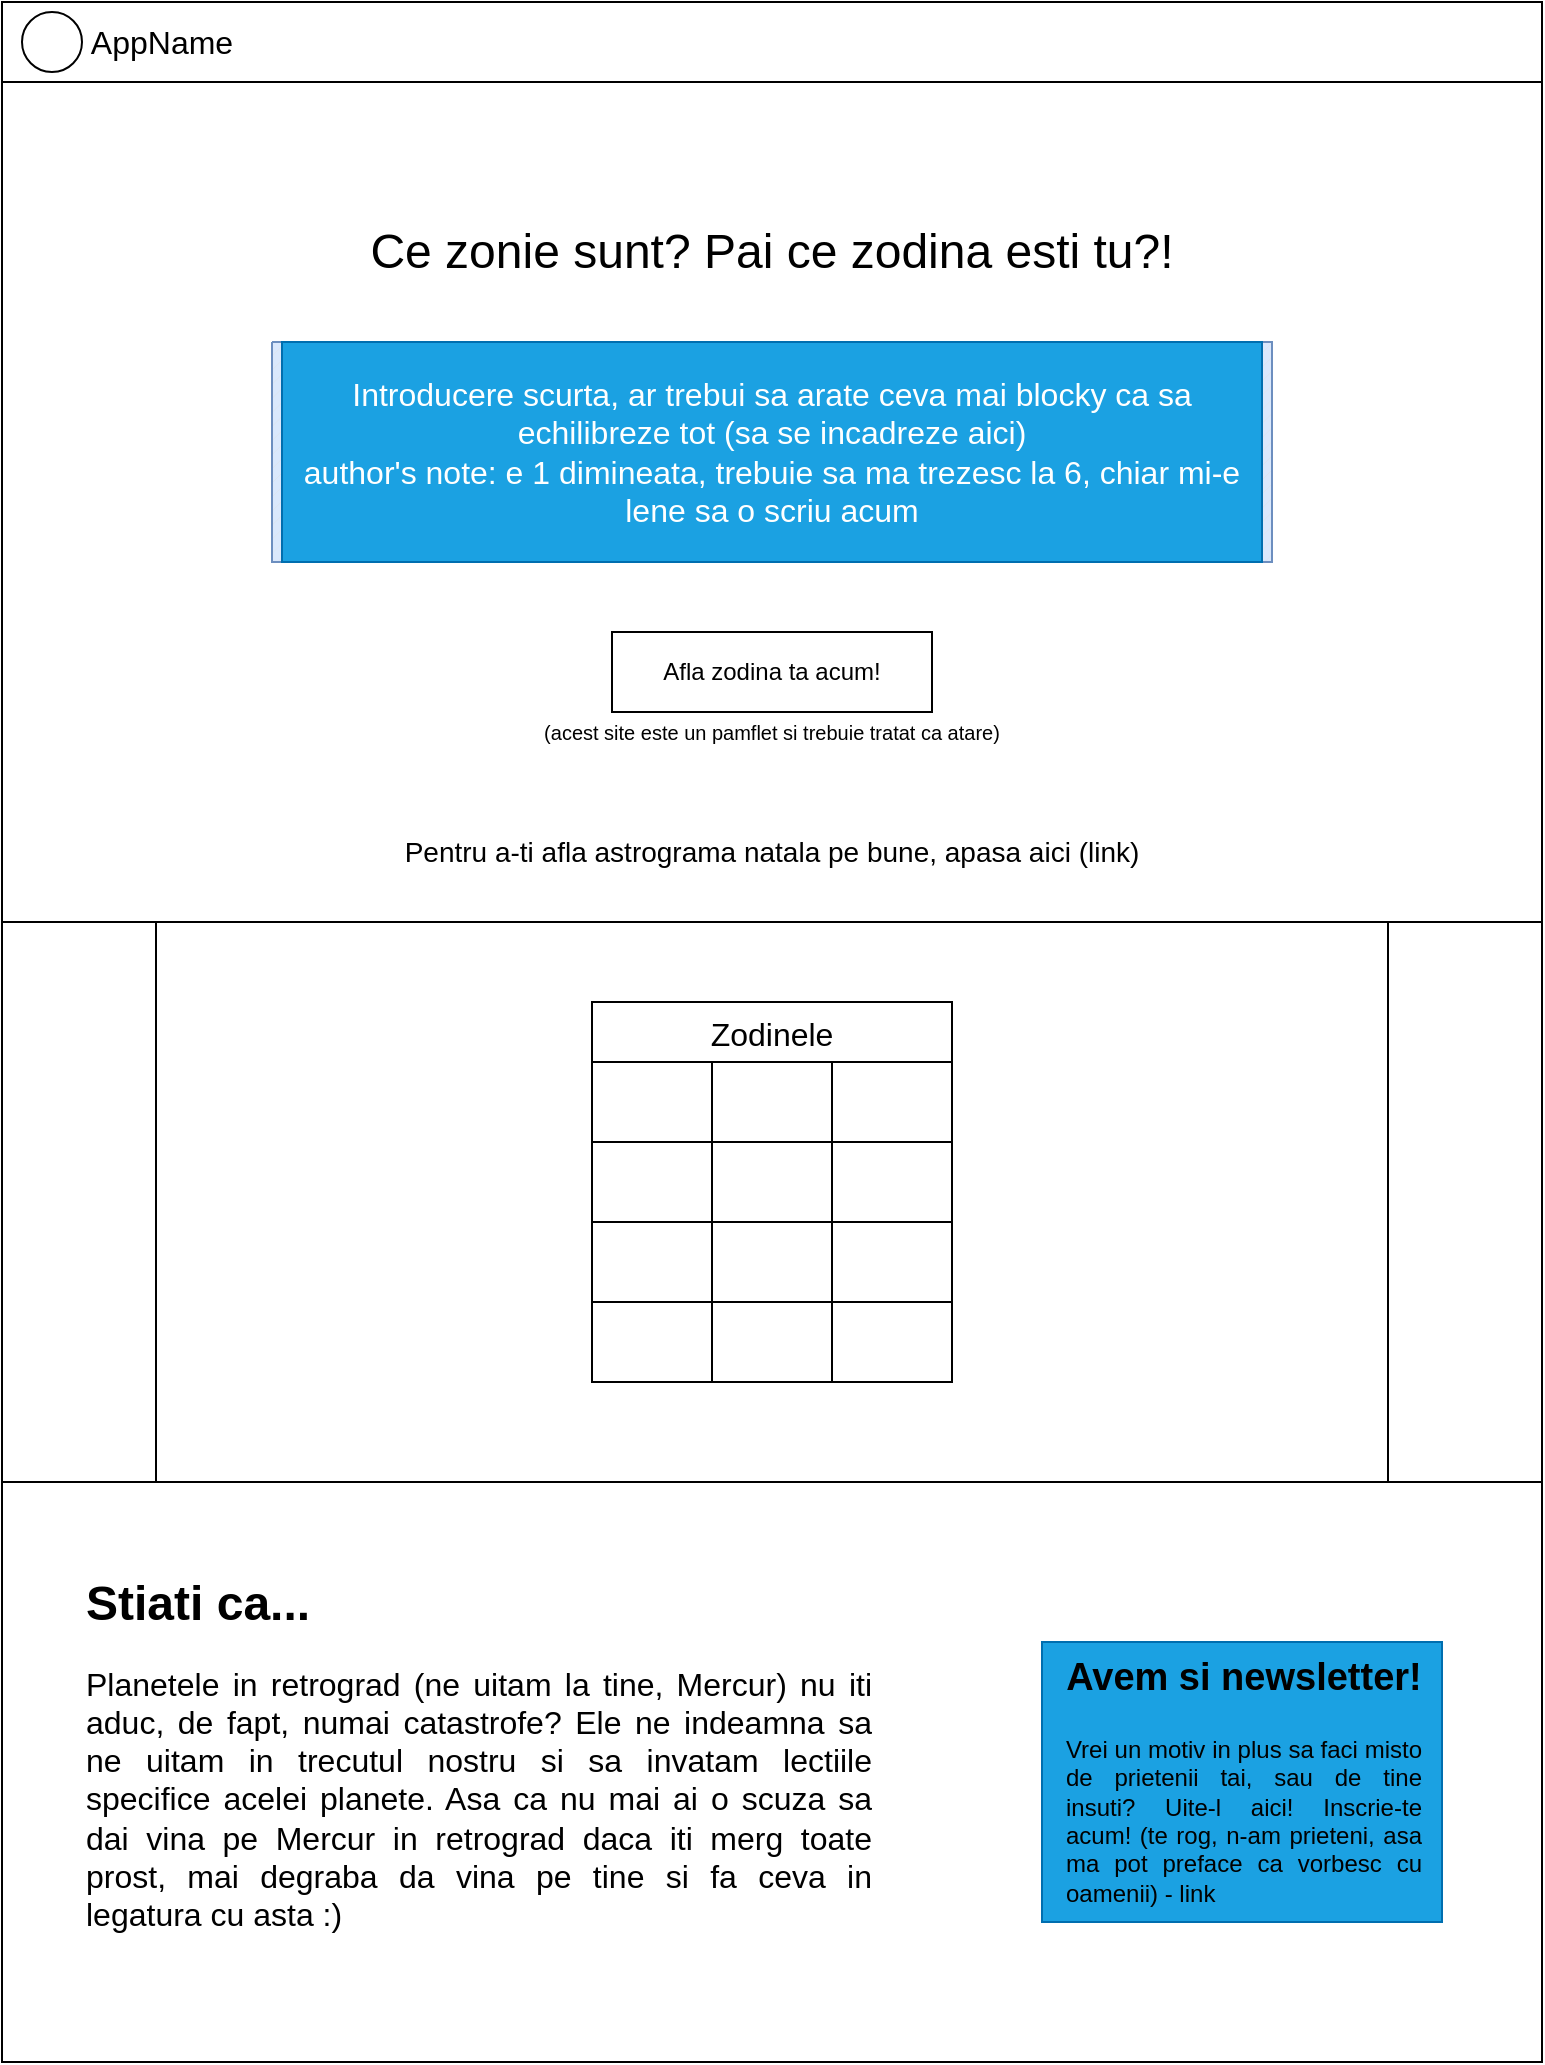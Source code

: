 <mxfile version="24.7.17">
  <diagram name="Page-1" id="fZDiD9eq-W5Gjl6CS6La">
    <mxGraphModel dx="1050" dy="669" grid="1" gridSize="10" guides="1" tooltips="1" connect="1" arrows="1" fold="1" page="1" pageScale="1" pageWidth="850" pageHeight="1100" math="0" shadow="0">
      <root>
        <mxCell id="0" />
        <mxCell id="1" parent="0" />
        <mxCell id="usyTo0WFLVF-X0Fxhz-0-1" value="" style="rounded=0;whiteSpace=wrap;html=1;" parent="1" vertex="1">
          <mxGeometry x="40" y="40" width="770" height="1030" as="geometry" />
        </mxCell>
        <mxCell id="usyTo0WFLVF-X0Fxhz-0-2" value="" style="rounded=0;whiteSpace=wrap;html=1;" parent="1" vertex="1">
          <mxGeometry x="40" y="40" width="770" height="40" as="geometry" />
        </mxCell>
        <mxCell id="usyTo0WFLVF-X0Fxhz-0-3" value="&lt;font style=&quot;font-size: 16px;&quot;&gt;AppName&lt;/font&gt;" style="text;html=1;align=center;verticalAlign=middle;whiteSpace=wrap;rounded=0;" parent="1" vertex="1">
          <mxGeometry x="60" y="45" width="120" height="30" as="geometry" />
        </mxCell>
        <mxCell id="usyTo0WFLVF-X0Fxhz-0-4" value="&lt;font style=&quot;font-size: 24px;&quot;&gt;Ce zonie sunt? Pai ce zodina esti tu?!&lt;/font&gt;" style="text;html=1;align=center;verticalAlign=middle;whiteSpace=wrap;rounded=0;" parent="1" vertex="1">
          <mxGeometry x="210" y="120" width="430" height="90" as="geometry" />
        </mxCell>
        <mxCell id="usyTo0WFLVF-X0Fxhz-0-5" value="" style="rounded=0;whiteSpace=wrap;html=1;" parent="1" vertex="1">
          <mxGeometry x="345" y="355" width="160" height="40" as="geometry" />
        </mxCell>
        <mxCell id="usyTo0WFLVF-X0Fxhz-0-11" value="" style="verticalLabelPosition=bottom;verticalAlign=top;html=1;shape=mxgraph.basic.patternFillRect;fillStyle=diag;step=5;fillStrokeWidth=0.2;fillStrokeColor=#dddddd;fillColor=#dae8fc;strokeColor=#6c8ebf;" parent="1" vertex="1">
          <mxGeometry x="175" y="210" width="500" height="110" as="geometry" />
        </mxCell>
        <mxCell id="usyTo0WFLVF-X0Fxhz-0-6" value="&lt;font style=&quot;font-size: 16px;&quot;&gt;Introducere scurta, ar trebui sa arate ceva mai blocky ca sa echilibreze tot (sa se incadreze aici)&lt;/font&gt;&lt;div&gt;&lt;span style=&quot;font-size: 16px;&quot;&gt;author&#39;s note: e 1 dimineata, trebuie sa ma trezesc la 6, chiar mi-e lene sa o scriu acum&lt;/span&gt;&lt;/div&gt;" style="text;html=1;align=center;verticalAlign=middle;whiteSpace=wrap;rounded=0;fillColor=#1ba1e2;fontColor=#ffffff;strokeColor=#006EAF;" parent="1" vertex="1">
          <mxGeometry x="180" y="210" width="490" height="110" as="geometry" />
        </mxCell>
        <mxCell id="usyTo0WFLVF-X0Fxhz-0-8" value="Afla zodina ta acum!" style="text;html=1;align=center;verticalAlign=middle;whiteSpace=wrap;rounded=0;" parent="1" vertex="1">
          <mxGeometry x="345" y="360" width="160" height="30" as="geometry" />
        </mxCell>
        <mxCell id="usyTo0WFLVF-X0Fxhz-0-9" value="&lt;font style=&quot;font-size: 10px;&quot;&gt;(acest site este un pamflet si trebuie tratat ca atare)&lt;/font&gt;" style="text;html=1;align=center;verticalAlign=middle;whiteSpace=wrap;rounded=0;" parent="1" vertex="1">
          <mxGeometry x="280" y="390" width="290" height="30" as="geometry" />
        </mxCell>
        <mxCell id="usyTo0WFLVF-X0Fxhz-0-15" value="" style="ellipse;whiteSpace=wrap;html=1;aspect=fixed;" parent="1" vertex="1">
          <mxGeometry x="50" y="45" width="30" height="30" as="geometry" />
        </mxCell>
        <mxCell id="usyTo0WFLVF-X0Fxhz-0-16" value="" style="shape=process;whiteSpace=wrap;html=1;backgroundOutline=1;" parent="1" vertex="1">
          <mxGeometry x="40" y="500" width="770" height="280" as="geometry" />
        </mxCell>
        <mxCell id="usyTo0WFLVF-X0Fxhz-0-18" value="&lt;font style=&quot;font-size: 14px;&quot;&gt;Pentru a-ti afla astrograma natala pe bune, apasa aici (link)&lt;/font&gt;" style="text;html=1;align=center;verticalAlign=middle;whiteSpace=wrap;rounded=0;" parent="1" vertex="1">
          <mxGeometry x="230" y="450" width="390" height="30" as="geometry" />
        </mxCell>
        <mxCell id="usyTo0WFLVF-X0Fxhz-0-19" value="Zodinele" style="shape=table;startSize=30;container=1;collapsible=0;childLayout=tableLayout;strokeColor=default;fontSize=16;" parent="1" vertex="1">
          <mxGeometry x="335" y="540" width="180" height="150" as="geometry" />
        </mxCell>
        <mxCell id="usyTo0WFLVF-X0Fxhz-0-20" value="" style="shape=tableRow;horizontal=0;startSize=0;swimlaneHead=0;swimlaneBody=0;strokeColor=inherit;top=0;left=0;bottom=0;right=0;collapsible=0;dropTarget=0;fillColor=none;points=[[0,0.5],[1,0.5]];portConstraint=eastwest;fontSize=16;" parent="usyTo0WFLVF-X0Fxhz-0-19" vertex="1">
          <mxGeometry y="30" width="180" height="40" as="geometry" />
        </mxCell>
        <mxCell id="usyTo0WFLVF-X0Fxhz-0-21" value="" style="shape=partialRectangle;html=1;whiteSpace=wrap;connectable=0;strokeColor=inherit;overflow=hidden;fillColor=none;top=0;left=0;bottom=0;right=0;pointerEvents=1;fontSize=16;" parent="usyTo0WFLVF-X0Fxhz-0-20" vertex="1">
          <mxGeometry width="60" height="40" as="geometry">
            <mxRectangle width="60" height="40" as="alternateBounds" />
          </mxGeometry>
        </mxCell>
        <mxCell id="usyTo0WFLVF-X0Fxhz-0-22" value="" style="shape=partialRectangle;html=1;whiteSpace=wrap;connectable=0;strokeColor=inherit;overflow=hidden;fillColor=none;top=0;left=0;bottom=0;right=0;pointerEvents=1;fontSize=16;" parent="usyTo0WFLVF-X0Fxhz-0-20" vertex="1">
          <mxGeometry x="60" width="60" height="40" as="geometry">
            <mxRectangle width="60" height="40" as="alternateBounds" />
          </mxGeometry>
        </mxCell>
        <mxCell id="usyTo0WFLVF-X0Fxhz-0-23" value="" style="shape=partialRectangle;html=1;whiteSpace=wrap;connectable=0;strokeColor=inherit;overflow=hidden;fillColor=none;top=0;left=0;bottom=0;right=0;pointerEvents=1;fontSize=16;" parent="usyTo0WFLVF-X0Fxhz-0-20" vertex="1">
          <mxGeometry x="120" width="60" height="40" as="geometry">
            <mxRectangle width="60" height="40" as="alternateBounds" />
          </mxGeometry>
        </mxCell>
        <mxCell id="usyTo0WFLVF-X0Fxhz-0-24" value="" style="shape=tableRow;horizontal=0;startSize=0;swimlaneHead=0;swimlaneBody=0;strokeColor=inherit;top=0;left=0;bottom=0;right=0;collapsible=0;dropTarget=0;fillColor=none;points=[[0,0.5],[1,0.5]];portConstraint=eastwest;fontSize=16;" parent="usyTo0WFLVF-X0Fxhz-0-19" vertex="1">
          <mxGeometry y="70" width="180" height="40" as="geometry" />
        </mxCell>
        <mxCell id="usyTo0WFLVF-X0Fxhz-0-25" value="" style="shape=partialRectangle;html=1;whiteSpace=wrap;connectable=0;strokeColor=inherit;overflow=hidden;fillColor=none;top=0;left=0;bottom=0;right=0;pointerEvents=1;fontSize=16;" parent="usyTo0WFLVF-X0Fxhz-0-24" vertex="1">
          <mxGeometry width="60" height="40" as="geometry">
            <mxRectangle width="60" height="40" as="alternateBounds" />
          </mxGeometry>
        </mxCell>
        <mxCell id="usyTo0WFLVF-X0Fxhz-0-26" value="" style="shape=partialRectangle;html=1;whiteSpace=wrap;connectable=0;strokeColor=inherit;overflow=hidden;fillColor=none;top=0;left=0;bottom=0;right=0;pointerEvents=1;fontSize=16;" parent="usyTo0WFLVF-X0Fxhz-0-24" vertex="1">
          <mxGeometry x="60" width="60" height="40" as="geometry">
            <mxRectangle width="60" height="40" as="alternateBounds" />
          </mxGeometry>
        </mxCell>
        <mxCell id="usyTo0WFLVF-X0Fxhz-0-27" value="" style="shape=partialRectangle;html=1;whiteSpace=wrap;connectable=0;strokeColor=inherit;overflow=hidden;fillColor=none;top=0;left=0;bottom=0;right=0;pointerEvents=1;fontSize=16;" parent="usyTo0WFLVF-X0Fxhz-0-24" vertex="1">
          <mxGeometry x="120" width="60" height="40" as="geometry">
            <mxRectangle width="60" height="40" as="alternateBounds" />
          </mxGeometry>
        </mxCell>
        <mxCell id="usyTo0WFLVF-X0Fxhz-0-28" value="" style="shape=tableRow;horizontal=0;startSize=0;swimlaneHead=0;swimlaneBody=0;strokeColor=inherit;top=0;left=0;bottom=0;right=0;collapsible=0;dropTarget=0;fillColor=none;points=[[0,0.5],[1,0.5]];portConstraint=eastwest;fontSize=16;" parent="usyTo0WFLVF-X0Fxhz-0-19" vertex="1">
          <mxGeometry y="110" width="180" height="40" as="geometry" />
        </mxCell>
        <mxCell id="usyTo0WFLVF-X0Fxhz-0-29" value="" style="shape=partialRectangle;html=1;whiteSpace=wrap;connectable=0;strokeColor=inherit;overflow=hidden;fillColor=none;top=0;left=0;bottom=0;right=0;pointerEvents=1;fontSize=16;" parent="usyTo0WFLVF-X0Fxhz-0-28" vertex="1">
          <mxGeometry width="60" height="40" as="geometry">
            <mxRectangle width="60" height="40" as="alternateBounds" />
          </mxGeometry>
        </mxCell>
        <mxCell id="usyTo0WFLVF-X0Fxhz-0-30" value="" style="shape=partialRectangle;html=1;whiteSpace=wrap;connectable=0;strokeColor=inherit;overflow=hidden;fillColor=none;top=0;left=0;bottom=0;right=0;pointerEvents=1;fontSize=16;" parent="usyTo0WFLVF-X0Fxhz-0-28" vertex="1">
          <mxGeometry x="60" width="60" height="40" as="geometry">
            <mxRectangle width="60" height="40" as="alternateBounds" />
          </mxGeometry>
        </mxCell>
        <mxCell id="usyTo0WFLVF-X0Fxhz-0-31" value="" style="shape=partialRectangle;html=1;whiteSpace=wrap;connectable=0;strokeColor=inherit;overflow=hidden;fillColor=none;top=0;left=0;bottom=0;right=0;pointerEvents=1;fontSize=16;" parent="usyTo0WFLVF-X0Fxhz-0-28" vertex="1">
          <mxGeometry x="120" width="60" height="40" as="geometry">
            <mxRectangle width="60" height="40" as="alternateBounds" />
          </mxGeometry>
        </mxCell>
        <mxCell id="usyTo0WFLVF-X0Fxhz-0-32" value="" style="shape=tableRow;horizontal=0;startSize=0;swimlaneHead=0;swimlaneBody=0;strokeColor=inherit;top=0;left=0;bottom=0;right=0;collapsible=0;dropTarget=0;fillColor=none;points=[[0,0.5],[1,0.5]];portConstraint=eastwest;fontSize=16;" parent="1" vertex="1">
          <mxGeometry x="335" y="700" width="180" height="40" as="geometry" />
        </mxCell>
        <mxCell id="usyTo0WFLVF-X0Fxhz-0-33" value="" style="shape=partialRectangle;html=1;whiteSpace=wrap;connectable=0;strokeColor=default;overflow=hidden;fillColor=default;top=0;left=0;bottom=0;right=0;pointerEvents=1;fontSize=16;" parent="usyTo0WFLVF-X0Fxhz-0-32" vertex="1">
          <mxGeometry width="60" height="40" as="geometry">
            <mxRectangle width="60" height="40" as="alternateBounds" />
          </mxGeometry>
        </mxCell>
        <mxCell id="usyTo0WFLVF-X0Fxhz-0-35" value="" style="shape=partialRectangle;html=1;whiteSpace=wrap;connectable=0;strokeColor=default;overflow=hidden;fillColor=default;top=0;left=0;bottom=0;right=0;pointerEvents=1;fontSize=16;" parent="usyTo0WFLVF-X0Fxhz-0-32" vertex="1">
          <mxGeometry x="120" width="60" height="40" as="geometry">
            <mxRectangle width="60" height="40" as="alternateBounds" />
          </mxGeometry>
        </mxCell>
        <mxCell id="usyTo0WFLVF-X0Fxhz-0-36" value="" style="shape=table;startSize=0;container=1;collapsible=0;childLayout=tableLayout;fontSize=16;columnLines=1;rowLines=0;" parent="1" vertex="1">
          <mxGeometry x="335" y="690" width="180" height="40" as="geometry" />
        </mxCell>
        <mxCell id="usyTo0WFLVF-X0Fxhz-0-37" value="" style="shape=tableRow;horizontal=0;startSize=0;swimlaneHead=0;swimlaneBody=0;strokeColor=inherit;top=0;left=0;bottom=0;right=0;collapsible=0;dropTarget=0;fillColor=none;points=[[0,0.5],[1,0.5]];portConstraint=eastwest;fontSize=16;" parent="usyTo0WFLVF-X0Fxhz-0-36" vertex="1">
          <mxGeometry width="180" height="12" as="geometry" />
        </mxCell>
        <mxCell id="usyTo0WFLVF-X0Fxhz-0-38" value="" style="shape=partialRectangle;html=1;whiteSpace=wrap;connectable=0;strokeColor=inherit;overflow=hidden;fillColor=none;top=0;left=0;bottom=0;right=0;pointerEvents=1;fontSize=16;" parent="usyTo0WFLVF-X0Fxhz-0-37" vertex="1">
          <mxGeometry width="60" height="12" as="geometry">
            <mxRectangle width="60" height="12" as="alternateBounds" />
          </mxGeometry>
        </mxCell>
        <mxCell id="usyTo0WFLVF-X0Fxhz-0-39" value="" style="shape=partialRectangle;html=1;whiteSpace=wrap;connectable=0;strokeColor=inherit;overflow=hidden;fillColor=none;top=0;left=0;bottom=0;right=0;pointerEvents=1;fontSize=16;" parent="usyTo0WFLVF-X0Fxhz-0-37" vertex="1">
          <mxGeometry x="60" width="60" height="12" as="geometry">
            <mxRectangle width="60" height="12" as="alternateBounds" />
          </mxGeometry>
        </mxCell>
        <mxCell id="usyTo0WFLVF-X0Fxhz-0-40" value="" style="shape=partialRectangle;html=1;whiteSpace=wrap;connectable=0;strokeColor=inherit;overflow=hidden;fillColor=none;top=0;left=0;bottom=0;right=0;pointerEvents=1;fontSize=16;" parent="usyTo0WFLVF-X0Fxhz-0-37" vertex="1">
          <mxGeometry x="120" width="60" height="12" as="geometry">
            <mxRectangle width="60" height="12" as="alternateBounds" />
          </mxGeometry>
        </mxCell>
        <mxCell id="usyTo0WFLVF-X0Fxhz-0-41" value="" style="shape=tableRow;horizontal=0;startSize=0;swimlaneHead=0;swimlaneBody=0;strokeColor=inherit;top=0;left=0;bottom=0;right=0;collapsible=0;dropTarget=0;fillColor=none;points=[[0,0.5],[1,0.5]];portConstraint=eastwest;fontSize=16;" parent="usyTo0WFLVF-X0Fxhz-0-36" vertex="1">
          <mxGeometry y="12" width="180" height="16" as="geometry" />
        </mxCell>
        <mxCell id="usyTo0WFLVF-X0Fxhz-0-42" value="" style="shape=partialRectangle;html=1;whiteSpace=wrap;connectable=0;strokeColor=inherit;overflow=hidden;fillColor=none;top=0;left=0;bottom=0;right=0;pointerEvents=1;fontSize=16;" parent="usyTo0WFLVF-X0Fxhz-0-41" vertex="1">
          <mxGeometry width="60" height="16" as="geometry">
            <mxRectangle width="60" height="16" as="alternateBounds" />
          </mxGeometry>
        </mxCell>
        <mxCell id="usyTo0WFLVF-X0Fxhz-0-43" value="" style="shape=partialRectangle;html=1;whiteSpace=wrap;connectable=0;strokeColor=inherit;overflow=hidden;fillColor=none;top=0;left=0;bottom=0;right=0;pointerEvents=1;fontSize=16;" parent="usyTo0WFLVF-X0Fxhz-0-41" vertex="1">
          <mxGeometry x="60" width="60" height="16" as="geometry">
            <mxRectangle width="60" height="16" as="alternateBounds" />
          </mxGeometry>
        </mxCell>
        <mxCell id="usyTo0WFLVF-X0Fxhz-0-44" value="" style="shape=partialRectangle;html=1;whiteSpace=wrap;connectable=0;strokeColor=inherit;overflow=hidden;fillColor=none;top=0;left=0;bottom=0;right=0;pointerEvents=1;fontSize=16;" parent="usyTo0WFLVF-X0Fxhz-0-41" vertex="1">
          <mxGeometry x="120" width="60" height="16" as="geometry">
            <mxRectangle width="60" height="16" as="alternateBounds" />
          </mxGeometry>
        </mxCell>
        <mxCell id="usyTo0WFLVF-X0Fxhz-0-45" value="" style="shape=tableRow;horizontal=0;startSize=0;swimlaneHead=0;swimlaneBody=0;strokeColor=inherit;top=0;left=0;bottom=0;right=0;collapsible=0;dropTarget=0;fillColor=none;points=[[0,0.5],[1,0.5]];portConstraint=eastwest;fontSize=16;" parent="usyTo0WFLVF-X0Fxhz-0-36" vertex="1">
          <mxGeometry y="28" width="180" height="12" as="geometry" />
        </mxCell>
        <mxCell id="usyTo0WFLVF-X0Fxhz-0-46" value="" style="shape=partialRectangle;html=1;whiteSpace=wrap;connectable=0;strokeColor=inherit;overflow=hidden;fillColor=none;top=0;left=0;bottom=0;right=0;pointerEvents=1;fontSize=16;" parent="usyTo0WFLVF-X0Fxhz-0-45" vertex="1">
          <mxGeometry width="60" height="12" as="geometry">
            <mxRectangle width="60" height="12" as="alternateBounds" />
          </mxGeometry>
        </mxCell>
        <mxCell id="usyTo0WFLVF-X0Fxhz-0-47" value="" style="shape=partialRectangle;html=1;whiteSpace=wrap;connectable=0;strokeColor=inherit;overflow=hidden;fillColor=none;top=0;left=0;bottom=0;right=0;pointerEvents=1;fontSize=16;" parent="usyTo0WFLVF-X0Fxhz-0-45" vertex="1">
          <mxGeometry x="60" width="60" height="12" as="geometry">
            <mxRectangle width="60" height="12" as="alternateBounds" />
          </mxGeometry>
        </mxCell>
        <mxCell id="usyTo0WFLVF-X0Fxhz-0-48" value="" style="shape=partialRectangle;html=1;whiteSpace=wrap;connectable=0;strokeColor=inherit;overflow=hidden;fillColor=none;top=0;left=0;bottom=0;right=0;pointerEvents=1;fontSize=16;" parent="usyTo0WFLVF-X0Fxhz-0-45" vertex="1">
          <mxGeometry x="120" width="60" height="12" as="geometry">
            <mxRectangle width="60" height="12" as="alternateBounds" />
          </mxGeometry>
        </mxCell>
        <mxCell id="usyTo0WFLVF-X0Fxhz-0-49" value="&lt;h1 style=&quot;text-align: justify; margin-top: 0px;&quot;&gt;Stiati ca...&lt;/h1&gt;&lt;p style=&quot;text-align: justify;&quot;&gt;&lt;font style=&quot;font-size: 16px;&quot;&gt;Planetele in retrograd (ne uitam la tine, Mercur) nu iti aduc, de fapt, numai catastrofe? Ele ne indeamna sa ne uitam in trecutul nostru si sa invatam lectiile specifice acelei planete. Asa ca nu mai ai o scuza sa dai vina pe Mercur in retrograd daca iti merg toate prost, mai degraba da vina pe tine si fa ceva in legatura cu asta :)&lt;/font&gt;&lt;/p&gt;" style="text;html=1;whiteSpace=wrap;overflow=hidden;rounded=0;" parent="1" vertex="1">
          <mxGeometry x="80" y="820" width="395" height="190" as="geometry" />
        </mxCell>
        <mxCell id="usyTo0WFLVF-X0Fxhz-0-51" value="" style="rounded=0;whiteSpace=wrap;html=1;fillColor=#1ba1e2;strokeColor=#006EAF;fontColor=#ffffff;" parent="1" vertex="1">
          <mxGeometry x="560" y="860" width="200" height="140" as="geometry" />
        </mxCell>
        <mxCell id="usyTo0WFLVF-X0Fxhz-0-50" value="&lt;h1 style=&quot;text-align: center; margin-top: 0px;&quot;&gt;&lt;font style=&quot;font-size: 19px;&quot;&gt;Avem si newsletter!&lt;/font&gt;&lt;/h1&gt;&lt;p style=&quot;text-align: justify;&quot;&gt;Vrei un motiv in plus sa faci misto de prietenii tai, sau de tine insuti? Uite-l aici! Inscrie-te acum! (te rog, n-am prieteni, asa ma pot preface ca vorbesc cu oamenii) - link&lt;/p&gt;" style="text;html=1;whiteSpace=wrap;overflow=hidden;rounded=0;" parent="1" vertex="1">
          <mxGeometry x="570" y="855" width="180" height="135" as="geometry" />
        </mxCell>
      </root>
    </mxGraphModel>
  </diagram>
</mxfile>

